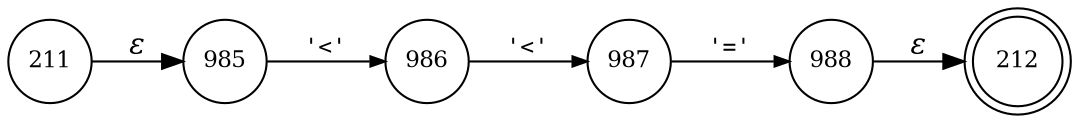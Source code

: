 digraph ATN {
rankdir=LR;
s212[fontsize=11, label="212", shape=doublecircle, fixedsize=true, width=.6];
s211[fontsize=11,label="211", shape=circle, fixedsize=true, width=.55, peripheries=1];
s985[fontsize=11,label="985", shape=circle, fixedsize=true, width=.55, peripheries=1];
s986[fontsize=11,label="986", shape=circle, fixedsize=true, width=.55, peripheries=1];
s987[fontsize=11,label="987", shape=circle, fixedsize=true, width=.55, peripheries=1];
s988[fontsize=11,label="988", shape=circle, fixedsize=true, width=.55, peripheries=1];
s211 -> s985 [fontname="Times-Italic", label="&epsilon;"];
s985 -> s986 [fontsize=11, fontname="Courier", arrowsize=.7, label = "'<'", arrowhead = normal];
s986 -> s987 [fontsize=11, fontname="Courier", arrowsize=.7, label = "'<'", arrowhead = normal];
s987 -> s988 [fontsize=11, fontname="Courier", arrowsize=.7, label = "'='", arrowhead = normal];
s988 -> s212 [fontname="Times-Italic", label="&epsilon;"];
}